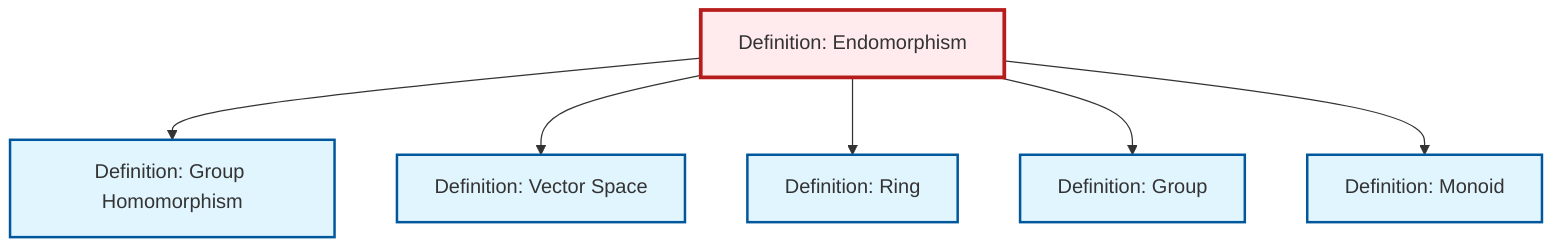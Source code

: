 graph TD
    classDef definition fill:#e1f5fe,stroke:#01579b,stroke-width:2px
    classDef theorem fill:#f3e5f5,stroke:#4a148c,stroke-width:2px
    classDef axiom fill:#fff3e0,stroke:#e65100,stroke-width:2px
    classDef example fill:#e8f5e9,stroke:#1b5e20,stroke-width:2px
    classDef current fill:#ffebee,stroke:#b71c1c,stroke-width:3px
    def-group["Definition: Group"]:::definition
    def-monoid["Definition: Monoid"]:::definition
    def-endomorphism["Definition: Endomorphism"]:::definition
    def-ring["Definition: Ring"]:::definition
    def-homomorphism["Definition: Group Homomorphism"]:::definition
    def-vector-space["Definition: Vector Space"]:::definition
    def-endomorphism --> def-homomorphism
    def-endomorphism --> def-vector-space
    def-endomorphism --> def-ring
    def-endomorphism --> def-group
    def-endomorphism --> def-monoid
    class def-endomorphism current